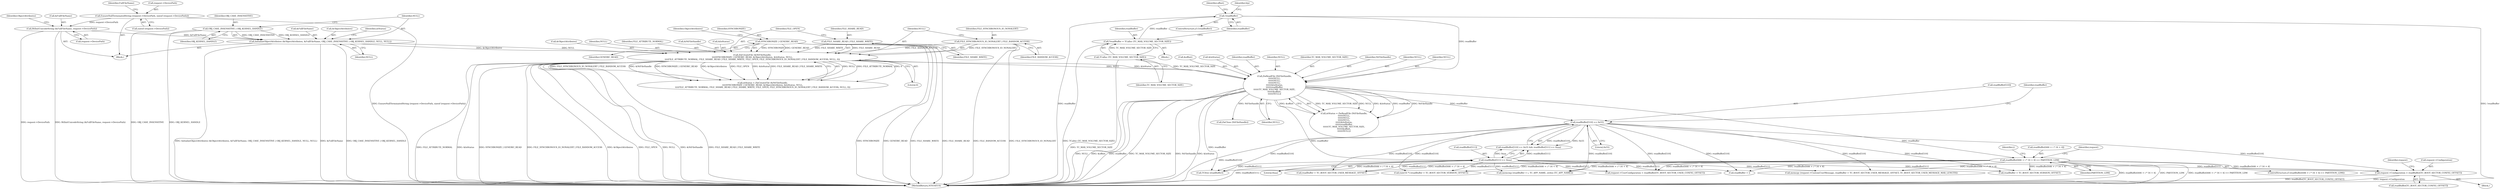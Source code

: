 digraph "0_VeraCrypt_f30f9339c9a0b9bbcc6f5ad38804af39db1f479e@API" {
"1000993" [label="(Call,request->Configuration = readBuffer[TC_BOOT_SECTOR_CONFIG_OFFSET])"];
"1000917" [label="(Call,readBuffer[446 + i * 16 + 4] == PARTITION_LDM)"];
"1000863" [label="(Call,ZwReadFile (NtFileHandle,\n\t\t\t\t\t\tNULL,\n\t\t\t\t\t\tNULL,\n\t\t\t\t\t\tNULL,\n\t\t\t\t\t\t&IoStatus,\n\t\t\t\t\t\treadBuffer,\n\t\t\t\t\t\tTC_MAX_VOLUME_SECTOR_SIZE,\n\t\t\t\t\t\t&offset,\n\t\t\t\t\t\tNULL))"];
"1000806" [label="(Call,ZwCreateFile (&NtFileHandle,\n\t\t\t\tSYNCHRONIZE | GENERIC_READ, &ObjectAttributes, &IoStatus, NULL,\n\t\t\t\tFILE_ATTRIBUTE_NORMAL, FILE_SHARE_READ | FILE_SHARE_WRITE, FILE_OPEN, FILE_SYNCHRONOUS_IO_NONALERT | FILE_RANDOM_ACCESS, NULL, 0))"];
"1000809" [label="(Call,SYNCHRONIZE | GENERIC_READ)"];
"1000794" [label="(Call,InitializeObjectAttributes (&ObjectAttributes, &FullFileName, OBJ_CASE_INSENSITIVE | OBJ_KERNEL_HANDLE, NULL, NULL))"];
"1000788" [label="(Call,RtlInitUnicodeString (&FullFileName, request->DevicePath))"];
"1000780" [label="(Call,EnsureNullTerminatedString (request->DevicePath, sizeof (request->DevicePath)))"];
"1000799" [label="(Call,OBJ_CASE_INSENSITIVE | OBJ_KERNEL_HANDLE)"];
"1000818" [label="(Call,FILE_SHARE_READ | FILE_SHARE_WRITE)"];
"1000822" [label="(Call,FILE_SYNCHRONOUS_IO_NONALERT | FILE_RANDOM_ACCESS)"];
"1000837" [label="(Call,!readBuffer)"];
"1000832" [label="(Call,*readBuffer = TCalloc (TC_MAX_VOLUME_SECTOR_SIZE))"];
"1000834" [label="(Call,TCalloc (TC_MAX_VOLUME_SECTOR_SIZE))"];
"1000894" [label="(Call,readBuffer[510] == 0x55)"];
"1000899" [label="(Call,readBuffer[511] == 0xaa)"];
"1000914" [label="(Identifier,i)"];
"1000811" [label="(Identifier,GENERIC_READ)"];
"1000810" [label="(Identifier,SYNCHRONIZE)"];
"1000900" [label="(Call,readBuffer[511])"];
"1000791" [label="(Call,request->DevicePath)"];
"1000818" [label="(Call,FILE_SHARE_READ | FILE_SHARE_WRITE)"];
"1000865" [label="(Identifier,NULL)"];
"1000800" [label="(Identifier,OBJ_CASE_INSENSITIVE)"];
"1000813" [label="(Identifier,ObjectAttributes)"];
"1000812" [label="(Call,&ObjectAttributes)"];
"1000903" [label="(Literal,0xaa)"];
"1000858" [label="(Identifier,offset)"];
"1000861" [label="(Call,ntStatus = ZwReadFile (NtFileHandle,\n\t\t\t\t\t\tNULL,\n\t\t\t\t\t\tNULL,\n\t\t\t\t\t\tNULL,\n\t\t\t\t\t\t&IoStatus,\n\t\t\t\t\t\treadBuffer,\n\t\t\t\t\t\tTC_MAX_VOLUME_SECTOR_SIZE,\n\t\t\t\t\t\t&offset,\n\t\t\t\t\t\tNULL))"];
"1000824" [label="(Identifier,FILE_RANDOM_ACCESS)"];
"1000794" [label="(Call,InitializeObjectAttributes (&ObjectAttributes, &FullFileName, OBJ_CASE_INSENSITIVE | OBJ_KERNEL_HANDLE, NULL, NULL))"];
"1000809" [label="(Call,SYNCHRONIZE | GENERIC_READ)"];
"1000927" [label="(Identifier,PARTITION_LDM)"];
"1000821" [label="(Identifier,FILE_OPEN)"];
"1000790" [label="(Identifier,FullFileName)"];
"1003200" [label="(MethodReturn,NTSTATUS)"];
"1000867" [label="(Identifier,NULL)"];
"1000789" [label="(Call,&FullFileName)"];
"1000804" [label="(Call,ntStatus = ZwCreateFile (&NtFileHandle,\n\t\t\t\tSYNCHRONIZE | GENERIC_READ, &ObjectAttributes, &IoStatus, NULL,\n\t\t\t\tFILE_ATTRIBUTE_NORMAL, FILE_SHARE_READ | FILE_SHARE_WRITE, FILE_OPEN, FILE_SYNCHRONOUS_IO_NONALERT | FILE_RANDOM_ACCESS, NULL, 0))"];
"1000825" [label="(Identifier,NULL)"];
"1000833" [label="(Identifier,readBuffer)"];
"1000872" [label="(Call,&offset)"];
"1000918" [label="(Call,readBuffer[446 + i * 16 + 4])"];
"1000990" [label="(Call,readBuffer + TC_BOOT_SECTOR_VERSION_OFFSET)"];
"1000868" [label="(Call,&IoStatus)"];
"1000893" [label="(Call,readBuffer[510] == 0x55 && readBuffer[511] == 0xaa)"];
"1000805" [label="(Identifier,ntStatus)"];
"1000863" [label="(Call,ZwReadFile (NtFileHandle,\n\t\t\t\t\t\tNULL,\n\t\t\t\t\t\tNULL,\n\t\t\t\t\t\tNULL,\n\t\t\t\t\t\t&IoStatus,\n\t\t\t\t\t\treadBuffer,\n\t\t\t\t\t\tTC_MAX_VOLUME_SECTOR_SIZE,\n\t\t\t\t\t\t&offset,\n\t\t\t\t\t\tNULL))"];
"1000826" [label="(Literal,0)"];
"1000916" [label="(ControlStructure,if (readBuffer[446 + i * 16 + 4] == PARTITION_LDM))"];
"1000820" [label="(Identifier,FILE_SHARE_WRITE)"];
"1000838" [label="(Identifier,readBuffer)"];
"1000801" [label="(Identifier,OBJ_KERNEL_HANDLE)"];
"1000899" [label="(Call,readBuffer[511] == 0xaa)"];
"1001079" [label="(Call,ZwClose (NtFileHandle))"];
"1001024" [label="(Call,readBuffer + TC_BOOT_SECTOR_USER_MESSAGE_OFFSET)"];
"1001004" [label="(Identifier,request)"];
"1000823" [label="(Identifier,FILE_SYNCHRONOUS_IO_NONALERT)"];
"1000802" [label="(Identifier,NULL)"];
"1000988" [label="(Call,(uint16 *) (readBuffer + TC_BOOT_SECTOR_VERSION_OFFSET))"];
"1000834" [label="(Call,TCalloc (TC_MAX_VOLUME_SECTOR_SIZE))"];
"1000994" [label="(Call,request->Configuration)"];
"1000781" [label="(Call,request->DevicePath)"];
"1000993" [label="(Call,request->Configuration = readBuffer[TC_BOOT_SECTOR_CONFIG_OFFSET])"];
"1000832" [label="(Call,*readBuffer = TCalloc (TC_MAX_VOLUME_SECTOR_SIZE))"];
"1000843" [label="(Identifier,Irp)"];
"1000870" [label="(Identifier,readBuffer)"];
"1000797" [label="(Call,&FullFileName)"];
"1000973" [label="(Call,memcmp (readBuffer + i, TC_APP_NAME, strlen (TC_APP_NAME)))"];
"1000835" [label="(Identifier,TC_MAX_VOLUME_SECTOR_SIZE)"];
"1000837" [label="(Call,!readBuffer)"];
"1000898" [label="(Literal,0x55)"];
"1000819" [label="(Identifier,FILE_SHARE_READ)"];
"1000780" [label="(Call,EnsureNullTerminatedString (request->DevicePath, sizeof (request->DevicePath)))"];
"1000974" [label="(Call,readBuffer + i)"];
"1000931" [label="(Identifier,request)"];
"1000796" [label="(Identifier,ObjectAttributes)"];
"1000866" [label="(Identifier,NULL)"];
"1000816" [label="(Identifier,NULL)"];
"1000795" [label="(Call,&ObjectAttributes)"];
"1000997" [label="(Call,readBuffer[TC_BOOT_SECTOR_CONFIG_OFFSET])"];
"1000894" [label="(Call,readBuffer[510] == 0x55)"];
"1000981" [label="(Block,)"];
"1000871" [label="(Identifier,TC_MAX_VOLUME_SECTOR_SIZE)"];
"1000895" [label="(Call,readBuffer[510])"];
"1000736" [label="(Block,)"];
"1000784" [label="(Call,sizeof (request->DevicePath))"];
"1000817" [label="(Identifier,FILE_ATTRIBUTE_NORMAL)"];
"1000874" [label="(Identifier,NULL)"];
"1000807" [label="(Call,&NtFileHandle)"];
"1000803" [label="(Identifier,NULL)"];
"1000901" [label="(Identifier,readBuffer)"];
"1000864" [label="(Identifier,NtFileHandle)"];
"1000806" [label="(Call,ZwCreateFile (&NtFileHandle,\n\t\t\t\tSYNCHRONIZE | GENERIC_READ, &ObjectAttributes, &IoStatus, NULL,\n\t\t\t\tFILE_ATTRIBUTE_NORMAL, FILE_SHARE_READ | FILE_SHARE_WRITE, FILE_OPEN, FILE_SYNCHRONOUS_IO_NONALERT | FILE_RANDOM_ACCESS, NULL, 0))"];
"1000788" [label="(Call,RtlInitUnicodeString (&FullFileName, request->DevicePath))"];
"1000917" [label="(Call,readBuffer[446 + i * 16 + 4] == PARTITION_LDM)"];
"1000814" [label="(Call,&IoStatus)"];
"1001020" [label="(Call,memcpy (request->CustomUserMessage, readBuffer + TC_BOOT_SECTOR_USER_MESSAGE_OFFSET, TC_BOOT_SECTOR_USER_MESSAGE_MAX_LENGTH))"];
"1001013" [label="(Call,request->UserConfiguration = readBuffer[TC_BOOT_SECTOR_USER_CONFIG_OFFSET])"];
"1000799" [label="(Call,OBJ_CASE_INSENSITIVE | OBJ_KERNEL_HANDLE)"];
"1001077" [label="(Call,TCfree (readBuffer))"];
"1000830" [label="(Block,)"];
"1000822" [label="(Call,FILE_SYNCHRONOUS_IO_NONALERT | FILE_RANDOM_ACCESS)"];
"1000836" [label="(ControlStructure,if (!readBuffer))"];
"1000993" -> "1000981"  [label="AST: "];
"1000993" -> "1000997"  [label="CFG: "];
"1000994" -> "1000993"  [label="AST: "];
"1000997" -> "1000993"  [label="AST: "];
"1001004" -> "1000993"  [label="CFG: "];
"1000993" -> "1003200"  [label="DDG: readBuffer[TC_BOOT_SECTOR_CONFIG_OFFSET]"];
"1000993" -> "1003200"  [label="DDG: request->Configuration"];
"1000917" -> "1000993"  [label="DDG: readBuffer[446 + i * 16 + 4]"];
"1000894" -> "1000993"  [label="DDG: readBuffer[510]"];
"1000899" -> "1000993"  [label="DDG: readBuffer[511]"];
"1000917" -> "1000916"  [label="AST: "];
"1000917" -> "1000927"  [label="CFG: "];
"1000918" -> "1000917"  [label="AST: "];
"1000927" -> "1000917"  [label="AST: "];
"1000931" -> "1000917"  [label="CFG: "];
"1000914" -> "1000917"  [label="CFG: "];
"1000917" -> "1003200"  [label="DDG: readBuffer[446 + i * 16 + 4]"];
"1000917" -> "1003200"  [label="DDG: PARTITION_LDM"];
"1000917" -> "1003200"  [label="DDG: readBuffer[446 + i * 16 + 4] == PARTITION_LDM"];
"1000863" -> "1000917"  [label="DDG: readBuffer"];
"1000917" -> "1000973"  [label="DDG: readBuffer[446 + i * 16 + 4]"];
"1000917" -> "1000974"  [label="DDG: readBuffer[446 + i * 16 + 4]"];
"1000917" -> "1000988"  [label="DDG: readBuffer[446 + i * 16 + 4]"];
"1000917" -> "1000990"  [label="DDG: readBuffer[446 + i * 16 + 4]"];
"1000917" -> "1001013"  [label="DDG: readBuffer[446 + i * 16 + 4]"];
"1000917" -> "1001020"  [label="DDG: readBuffer[446 + i * 16 + 4]"];
"1000917" -> "1001024"  [label="DDG: readBuffer[446 + i * 16 + 4]"];
"1000917" -> "1001077"  [label="DDG: readBuffer[446 + i * 16 + 4]"];
"1000863" -> "1000861"  [label="AST: "];
"1000863" -> "1000874"  [label="CFG: "];
"1000864" -> "1000863"  [label="AST: "];
"1000865" -> "1000863"  [label="AST: "];
"1000866" -> "1000863"  [label="AST: "];
"1000867" -> "1000863"  [label="AST: "];
"1000868" -> "1000863"  [label="AST: "];
"1000870" -> "1000863"  [label="AST: "];
"1000871" -> "1000863"  [label="AST: "];
"1000872" -> "1000863"  [label="AST: "];
"1000874" -> "1000863"  [label="AST: "];
"1000861" -> "1000863"  [label="CFG: "];
"1000863" -> "1003200"  [label="DDG: NULL"];
"1000863" -> "1003200"  [label="DDG: &offset"];
"1000863" -> "1003200"  [label="DDG: readBuffer"];
"1000863" -> "1003200"  [label="DDG: TC_MAX_VOLUME_SECTOR_SIZE"];
"1000863" -> "1003200"  [label="DDG: NtFileHandle"];
"1000863" -> "1003200"  [label="DDG: &IoStatus"];
"1000863" -> "1000861"  [label="DDG: TC_MAX_VOLUME_SECTOR_SIZE"];
"1000863" -> "1000861"  [label="DDG: NULL"];
"1000863" -> "1000861"  [label="DDG: &IoStatus"];
"1000863" -> "1000861"  [label="DDG: readBuffer"];
"1000863" -> "1000861"  [label="DDG: NtFileHandle"];
"1000863" -> "1000861"  [label="DDG: &offset"];
"1000806" -> "1000863"  [label="DDG: NULL"];
"1000806" -> "1000863"  [label="DDG: &IoStatus"];
"1000837" -> "1000863"  [label="DDG: readBuffer"];
"1000834" -> "1000863"  [label="DDG: TC_MAX_VOLUME_SECTOR_SIZE"];
"1000863" -> "1000894"  [label="DDG: readBuffer"];
"1000863" -> "1000899"  [label="DDG: readBuffer"];
"1000863" -> "1001077"  [label="DDG: readBuffer"];
"1000863" -> "1001079"  [label="DDG: NtFileHandle"];
"1000806" -> "1000804"  [label="AST: "];
"1000806" -> "1000826"  [label="CFG: "];
"1000807" -> "1000806"  [label="AST: "];
"1000809" -> "1000806"  [label="AST: "];
"1000812" -> "1000806"  [label="AST: "];
"1000814" -> "1000806"  [label="AST: "];
"1000816" -> "1000806"  [label="AST: "];
"1000817" -> "1000806"  [label="AST: "];
"1000818" -> "1000806"  [label="AST: "];
"1000821" -> "1000806"  [label="AST: "];
"1000822" -> "1000806"  [label="AST: "];
"1000825" -> "1000806"  [label="AST: "];
"1000826" -> "1000806"  [label="AST: "];
"1000804" -> "1000806"  [label="CFG: "];
"1000806" -> "1003200"  [label="DDG: NULL"];
"1000806" -> "1003200"  [label="DDG: &NtFileHandle"];
"1000806" -> "1003200"  [label="DDG: FILE_SHARE_READ | FILE_SHARE_WRITE"];
"1000806" -> "1003200"  [label="DDG: FILE_ATTRIBUTE_NORMAL"];
"1000806" -> "1003200"  [label="DDG: &IoStatus"];
"1000806" -> "1003200"  [label="DDG: SYNCHRONIZE | GENERIC_READ"];
"1000806" -> "1003200"  [label="DDG: FILE_SYNCHRONOUS_IO_NONALERT | FILE_RANDOM_ACCESS"];
"1000806" -> "1003200"  [label="DDG: &ObjectAttributes"];
"1000806" -> "1003200"  [label="DDG: FILE_OPEN"];
"1000806" -> "1000804"  [label="DDG: NULL"];
"1000806" -> "1000804"  [label="DDG: FILE_ATTRIBUTE_NORMAL"];
"1000806" -> "1000804"  [label="DDG: 0"];
"1000806" -> "1000804"  [label="DDG: FILE_SYNCHRONOUS_IO_NONALERT | FILE_RANDOM_ACCESS"];
"1000806" -> "1000804"  [label="DDG: &NtFileHandle"];
"1000806" -> "1000804"  [label="DDG: SYNCHRONIZE | GENERIC_READ"];
"1000806" -> "1000804"  [label="DDG: &ObjectAttributes"];
"1000806" -> "1000804"  [label="DDG: FILE_OPEN"];
"1000806" -> "1000804"  [label="DDG: &IoStatus"];
"1000806" -> "1000804"  [label="DDG: FILE_SHARE_READ | FILE_SHARE_WRITE"];
"1000809" -> "1000806"  [label="DDG: SYNCHRONIZE"];
"1000809" -> "1000806"  [label="DDG: GENERIC_READ"];
"1000794" -> "1000806"  [label="DDG: &ObjectAttributes"];
"1000794" -> "1000806"  [label="DDG: NULL"];
"1000818" -> "1000806"  [label="DDG: FILE_SHARE_READ"];
"1000818" -> "1000806"  [label="DDG: FILE_SHARE_WRITE"];
"1000822" -> "1000806"  [label="DDG: FILE_SYNCHRONOUS_IO_NONALERT"];
"1000822" -> "1000806"  [label="DDG: FILE_RANDOM_ACCESS"];
"1000809" -> "1000811"  [label="CFG: "];
"1000810" -> "1000809"  [label="AST: "];
"1000811" -> "1000809"  [label="AST: "];
"1000813" -> "1000809"  [label="CFG: "];
"1000809" -> "1003200"  [label="DDG: SYNCHRONIZE"];
"1000809" -> "1003200"  [label="DDG: GENERIC_READ"];
"1000794" -> "1000736"  [label="AST: "];
"1000794" -> "1000803"  [label="CFG: "];
"1000795" -> "1000794"  [label="AST: "];
"1000797" -> "1000794"  [label="AST: "];
"1000799" -> "1000794"  [label="AST: "];
"1000802" -> "1000794"  [label="AST: "];
"1000803" -> "1000794"  [label="AST: "];
"1000805" -> "1000794"  [label="CFG: "];
"1000794" -> "1003200"  [label="DDG: OBJ_CASE_INSENSITIVE | OBJ_KERNEL_HANDLE"];
"1000794" -> "1003200"  [label="DDG: InitializeObjectAttributes (&ObjectAttributes, &FullFileName, OBJ_CASE_INSENSITIVE | OBJ_KERNEL_HANDLE, NULL, NULL)"];
"1000794" -> "1003200"  [label="DDG: &FullFileName"];
"1000788" -> "1000794"  [label="DDG: &FullFileName"];
"1000799" -> "1000794"  [label="DDG: OBJ_CASE_INSENSITIVE"];
"1000799" -> "1000794"  [label="DDG: OBJ_KERNEL_HANDLE"];
"1000788" -> "1000736"  [label="AST: "];
"1000788" -> "1000791"  [label="CFG: "];
"1000789" -> "1000788"  [label="AST: "];
"1000791" -> "1000788"  [label="AST: "];
"1000796" -> "1000788"  [label="CFG: "];
"1000788" -> "1003200"  [label="DDG: request->DevicePath"];
"1000788" -> "1003200"  [label="DDG: RtlInitUnicodeString (&FullFileName, request->DevicePath)"];
"1000780" -> "1000788"  [label="DDG: request->DevicePath"];
"1000780" -> "1000736"  [label="AST: "];
"1000780" -> "1000784"  [label="CFG: "];
"1000781" -> "1000780"  [label="AST: "];
"1000784" -> "1000780"  [label="AST: "];
"1000790" -> "1000780"  [label="CFG: "];
"1000780" -> "1003200"  [label="DDG: EnsureNullTerminatedString (request->DevicePath, sizeof (request->DevicePath))"];
"1000799" -> "1000801"  [label="CFG: "];
"1000800" -> "1000799"  [label="AST: "];
"1000801" -> "1000799"  [label="AST: "];
"1000802" -> "1000799"  [label="CFG: "];
"1000799" -> "1003200"  [label="DDG: OBJ_CASE_INSENSITIVE"];
"1000799" -> "1003200"  [label="DDG: OBJ_KERNEL_HANDLE"];
"1000818" -> "1000820"  [label="CFG: "];
"1000819" -> "1000818"  [label="AST: "];
"1000820" -> "1000818"  [label="AST: "];
"1000821" -> "1000818"  [label="CFG: "];
"1000818" -> "1003200"  [label="DDG: FILE_SHARE_WRITE"];
"1000818" -> "1003200"  [label="DDG: FILE_SHARE_READ"];
"1000822" -> "1000824"  [label="CFG: "];
"1000823" -> "1000822"  [label="AST: "];
"1000824" -> "1000822"  [label="AST: "];
"1000825" -> "1000822"  [label="CFG: "];
"1000822" -> "1003200"  [label="DDG: FILE_RANDOM_ACCESS"];
"1000822" -> "1003200"  [label="DDG: FILE_SYNCHRONOUS_IO_NONALERT"];
"1000837" -> "1000836"  [label="AST: "];
"1000837" -> "1000838"  [label="CFG: "];
"1000838" -> "1000837"  [label="AST: "];
"1000843" -> "1000837"  [label="CFG: "];
"1000858" -> "1000837"  [label="CFG: "];
"1000837" -> "1003200"  [label="DDG: readBuffer"];
"1000837" -> "1003200"  [label="DDG: !readBuffer"];
"1000832" -> "1000837"  [label="DDG: readBuffer"];
"1000832" -> "1000830"  [label="AST: "];
"1000832" -> "1000834"  [label="CFG: "];
"1000833" -> "1000832"  [label="AST: "];
"1000834" -> "1000832"  [label="AST: "];
"1000838" -> "1000832"  [label="CFG: "];
"1000832" -> "1003200"  [label="DDG: TCalloc (TC_MAX_VOLUME_SECTOR_SIZE)"];
"1000834" -> "1000832"  [label="DDG: TC_MAX_VOLUME_SECTOR_SIZE"];
"1000834" -> "1000835"  [label="CFG: "];
"1000835" -> "1000834"  [label="AST: "];
"1000834" -> "1003200"  [label="DDG: TC_MAX_VOLUME_SECTOR_SIZE"];
"1000894" -> "1000893"  [label="AST: "];
"1000894" -> "1000898"  [label="CFG: "];
"1000895" -> "1000894"  [label="AST: "];
"1000898" -> "1000894"  [label="AST: "];
"1000901" -> "1000894"  [label="CFG: "];
"1000893" -> "1000894"  [label="CFG: "];
"1000894" -> "1003200"  [label="DDG: readBuffer[510]"];
"1000894" -> "1000893"  [label="DDG: readBuffer[510]"];
"1000894" -> "1000893"  [label="DDG: 0x55"];
"1000894" -> "1000973"  [label="DDG: readBuffer[510]"];
"1000894" -> "1000974"  [label="DDG: readBuffer[510]"];
"1000894" -> "1000988"  [label="DDG: readBuffer[510]"];
"1000894" -> "1000990"  [label="DDG: readBuffer[510]"];
"1000894" -> "1001013"  [label="DDG: readBuffer[510]"];
"1000894" -> "1001020"  [label="DDG: readBuffer[510]"];
"1000894" -> "1001024"  [label="DDG: readBuffer[510]"];
"1000894" -> "1001077"  [label="DDG: readBuffer[510]"];
"1000899" -> "1000893"  [label="AST: "];
"1000899" -> "1000903"  [label="CFG: "];
"1000900" -> "1000899"  [label="AST: "];
"1000903" -> "1000899"  [label="AST: "];
"1000893" -> "1000899"  [label="CFG: "];
"1000899" -> "1003200"  [label="DDG: readBuffer[511]"];
"1000899" -> "1000893"  [label="DDG: readBuffer[511]"];
"1000899" -> "1000893"  [label="DDG: 0xaa"];
"1000899" -> "1000973"  [label="DDG: readBuffer[511]"];
"1000899" -> "1000974"  [label="DDG: readBuffer[511]"];
"1000899" -> "1000988"  [label="DDG: readBuffer[511]"];
"1000899" -> "1000990"  [label="DDG: readBuffer[511]"];
"1000899" -> "1001013"  [label="DDG: readBuffer[511]"];
"1000899" -> "1001020"  [label="DDG: readBuffer[511]"];
"1000899" -> "1001024"  [label="DDG: readBuffer[511]"];
"1000899" -> "1001077"  [label="DDG: readBuffer[511]"];
}
